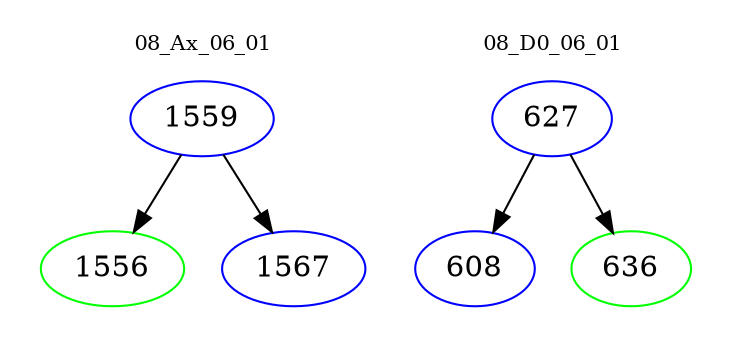 digraph{
subgraph cluster_0 {
color = white
label = "08_Ax_06_01";
fontsize=10;
T0_1559 [label="1559", color="blue"]
T0_1559 -> T0_1556 [color="black"]
T0_1556 [label="1556", color="green"]
T0_1559 -> T0_1567 [color="black"]
T0_1567 [label="1567", color="blue"]
}
subgraph cluster_1 {
color = white
label = "08_D0_06_01";
fontsize=10;
T1_627 [label="627", color="blue"]
T1_627 -> T1_608 [color="black"]
T1_608 [label="608", color="blue"]
T1_627 -> T1_636 [color="black"]
T1_636 [label="636", color="green"]
}
}
